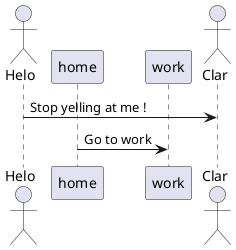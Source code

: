 @startuml
actor "Helo" as hel
participant home
participant work
actor "Clar" as cla

hel -> cla : Stop yelling at me !
home -> work : Go to work

@enduml
